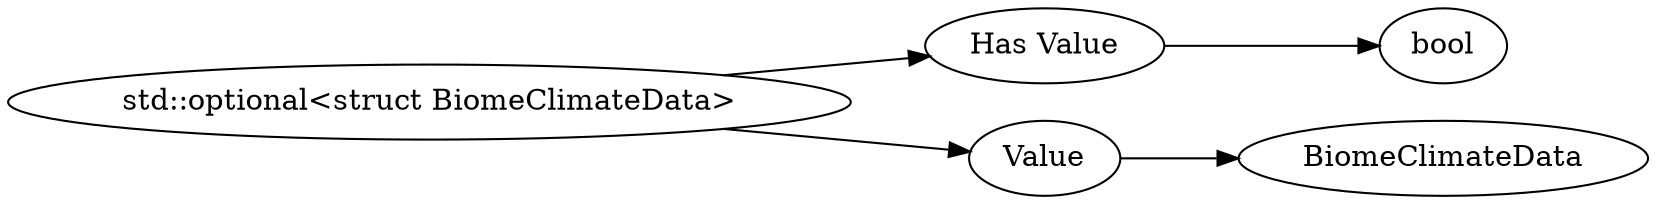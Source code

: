 digraph "std::optional<struct BiomeClimateData>" {
rankdir = LR
60
60 -> 61
61 -> 62
60 -> 63
63 -> 81

60 [label="std::optional<struct BiomeClimateData>",comment="name: \"std::optional<struct BiomeClimateData>\", typeName: \"\", id: 60, branchId: 0, recurseId: -1, attributes: 0, notes: \"\""];
61 [label="Has Value",comment="name: \"Has Value\", typeName: \"\", id: 61, branchId: 0, recurseId: -1, attributes: 0, notes: \"If true, follow with appropriate data type, otherwise nothing\""];
62 [label="bool",comment="name: \"bool\", typeName: \"\", id: 62, branchId: 0, recurseId: -1, attributes: 512, notes: \"\""];
63 [label="Value",comment="name: \"Value\", typeName: \"BiomeClimateData\", id: 63, branchId: 0, recurseId: -1, attributes: 256, notes: \"\""];
81 [label="BiomeClimateData",comment="name: \"BiomeClimateData\", typeName: \"\", id: 81, branchId: 0, recurseId: -1, attributes: 512, notes: \"\""];
{ rank = max;62;81}

}
